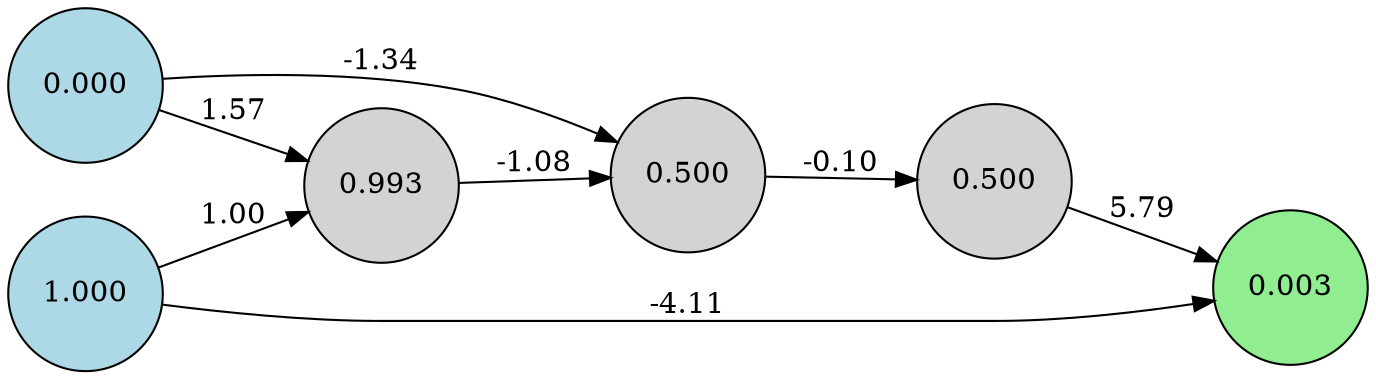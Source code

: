 digraph neat {
  rankdir=LR;
  node [shape=circle];
  node0 [label="0.000", style=filled, fillcolor=lightblue];
  node1 [label="1.000", style=filled, fillcolor=lightblue];
  node61 [label="0.003", style=filled, fillcolor=lightgreen];
  node179 [label="0.500", style=filled, fillcolor=lightgray];
  node194 [label="0.500", style=filled, fillcolor=lightgray];
  node244 [label="0.993", style=filled, fillcolor=lightgray];
  node1 -> node61 [label="-4.11"];
  node179 -> node61 [label="5.79"];
  node0 -> node194 [label="-1.34"];
  node194 -> node179 [label="-0.10"];
  node1 -> node244 [label="1.00"];
  node244 -> node194 [label="-1.08"];
  node0 -> node244 [label="1.57"];
}

